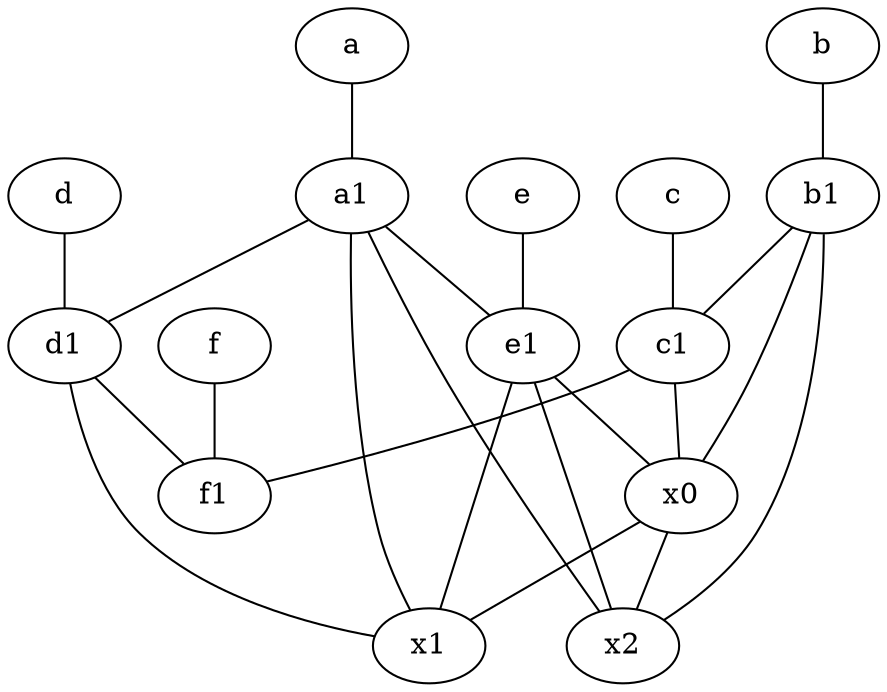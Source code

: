 graph {
	node [labelfontsize=50]
	x1 [labelfontsize=50]
	e1 [labelfontsize=50 pos="7,7!"]
	c1 [labelfontsize=50 pos="4.5,3!"]
	d1 [labelfontsize=50 pos="3,5!"]
	d [labelfontsize=50 pos="2,5!"]
	b1 [labelfontsize=50 pos="9,4!"]
	f [labelfontsize=50 pos="3,9!"]
	b [labelfontsize=50 pos="10,4!"]
	x0 [labelfontsize=50]
	e [labelfontsize=50 pos="7,9!"]
	c [labelfontsize=50 pos="4.5,2!"]
	a [labelfontsize=50 pos="8,2!"]
	a1 [labelfontsize=50 pos="8,3!"]
	x2 [labelfontsize=50]
	f1 [labelfontsize=50 pos="3,8!"]
	b1 -- c1
	e1 -- x2
	d1 -- f1
	a1 -- d1
	d -- d1
	b1 -- x2
	x0 -- x2
	f -- f1
	a1 -- x2
	x0 -- x1
	b -- b1
	a1 -- x1
	a1 -- e1
	c -- c1
	e1 -- x0
	a -- a1
	e1 -- x1
	d1 -- x1
	e -- e1
	b1 -- x0
	c1 -- x0
	c1 -- f1
}
